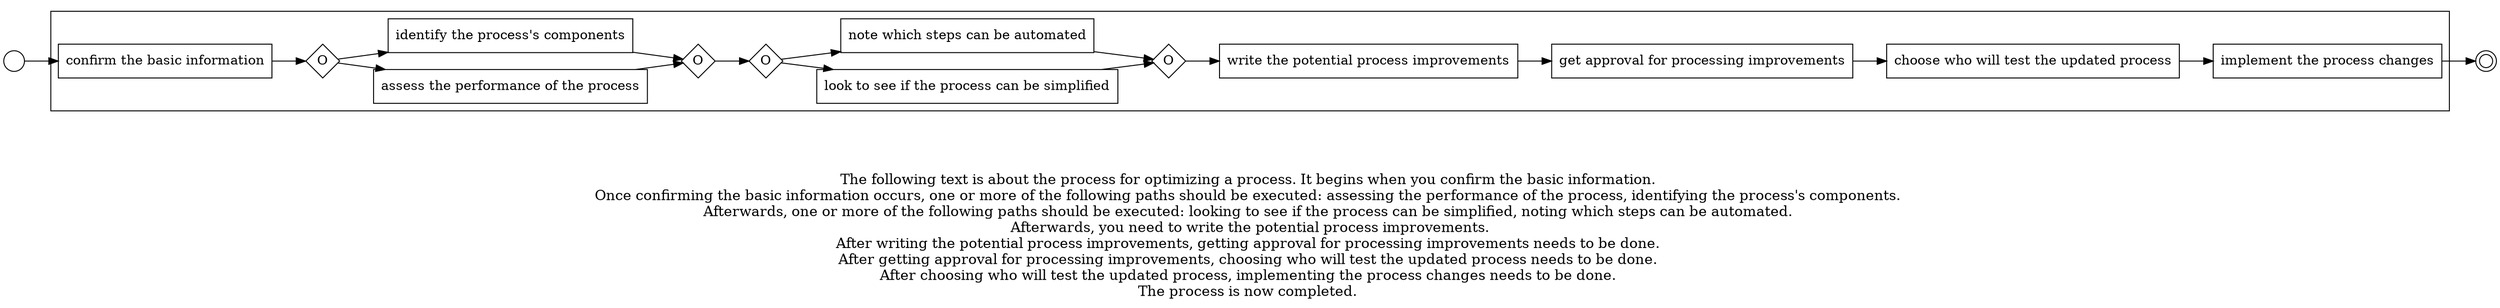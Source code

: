 digraph process_for_optimizing_a_process_122 {
	graph [rankdir=LR]
	START_NODE [label="" shape=circle width=0.3]
	subgraph CLUSTER_0 {
		"confirm the basic information" [shape=box]
		"OR_SPLIT--2. Identifying the process_VO31" [label=O fixedsize=true shape=diamond width=0.5]
		"confirm the basic information" -> "OR_SPLIT--2. Identifying the process_VO31"
		"assess the performance of the process" [shape=box]
		"OR_SPLIT--2. Identifying the process_VO31" -> "assess the performance of the process"
		"identify the process's components" [shape=box]
		"OR_SPLIT--2. Identifying the process_VO31" -> "identify the process's components"
		"OR_JOIN--2. Identifying the process_VO31" [label=O fixedsize=true shape=diamond width=0.5]
		"assess the performance of the process" -> "OR_JOIN--2. Identifying the process_VO31"
		"identify the process's components" -> "OR_JOIN--2. Identifying the process_VO31"
		"OR_SPLIT--3. Rethinking the process_7OQ2" [label=O fixedsize=true shape=diamond width=0.5]
		"OR_JOIN--2. Identifying the process_VO31" -> "OR_SPLIT--3. Rethinking the process_7OQ2"
		"look to see if the process can be simplified" [shape=box]
		"OR_SPLIT--3. Rethinking the process_7OQ2" -> "look to see if the process can be simplified"
		"note which steps can be automated" [shape=box]
		"OR_SPLIT--3. Rethinking the process_7OQ2" -> "note which steps can be automated"
		"OR_JOIN--3. Rethinking the process_7OQ2" [label=O fixedsize=true shape=diamond width=0.5]
		"look to see if the process can be simplified" -> "OR_JOIN--3. Rethinking the process_7OQ2"
		"note which steps can be automated" -> "OR_JOIN--3. Rethinking the process_7OQ2"
		"write the potential process improvements" [shape=box]
		"OR_JOIN--3. Rethinking the process_7OQ2" -> "write the potential process improvements"
		"get approval for processing improvements" [shape=box]
		"write the potential process improvements" -> "get approval for processing improvements"
		"choose who will test the updated process" [shape=box]
		"get approval for processing improvements" -> "choose who will test the updated process"
		"implement the process changes" [shape=box]
		"choose who will test the updated process" -> "implement the process changes"
	}
	START_NODE -> "confirm the basic information"
	END_NODE [label="" shape=doublecircle width=0.2]
	"implement the process changes" -> END_NODE
	fontsize=15 label="\n\n
The following text is about the process for optimizing a process. It begins when you confirm the basic information. 
Once confirming the basic information occurs, one or more of the following paths should be executed: assessing the performance of the process, identifying the process's components. 
Afterwards, one or more of the following paths should be executed: looking to see if the process can be simplified, noting which steps can be automated. 
Afterwards, you need to write the potential process improvements.
After writing the potential process improvements, getting approval for processing improvements needs to be done. 
After getting approval for processing improvements, choosing who will test the updated process needs to be done. 
After choosing who will test the updated process, implementing the process changes needs to be done. 
The process is now completed. 
"
}
